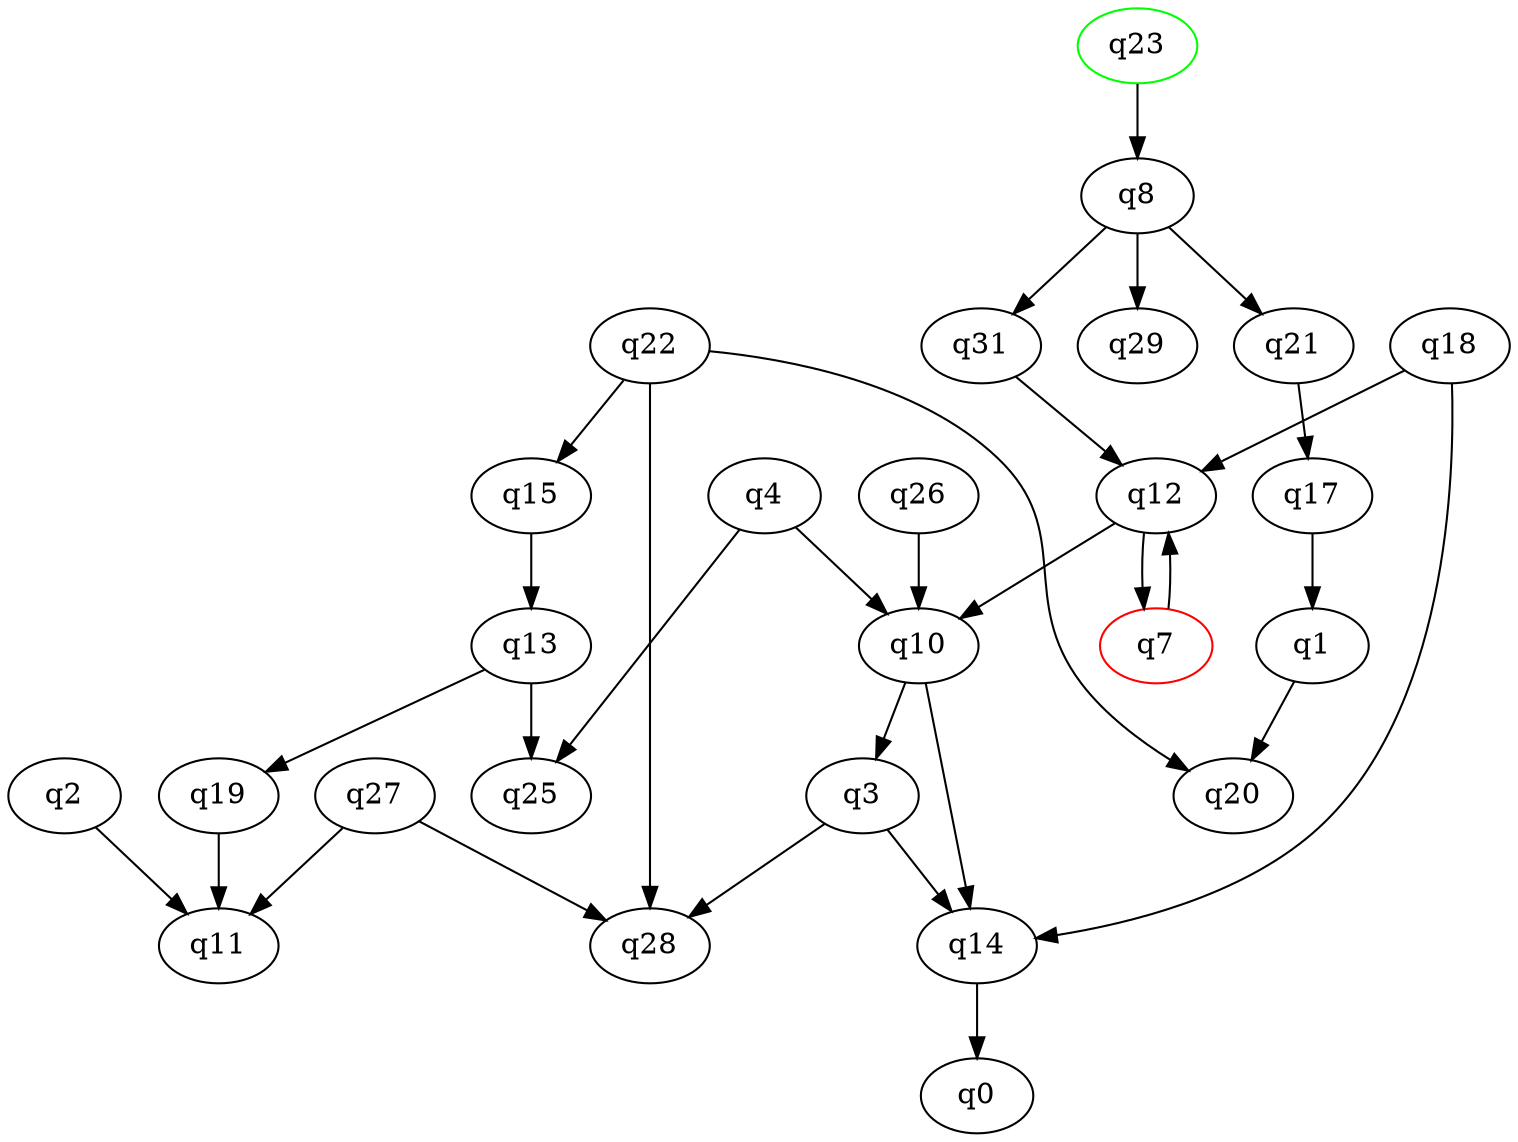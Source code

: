 digraph A{
q23 [initial=1,color=green];
q7 [final=1,color=red];
q1 -> q20;
q2 -> q11;
q3 -> q14;
q3 -> q28;
q4 -> q10;
q4 -> q25;
q7 -> q12;
q8 -> q21;
q8 -> q29;
q8 -> q31;
q10 -> q3;
q10 -> q14;
q12 -> q7;
q12 -> q10;
q13 -> q19;
q13 -> q25;
q14 -> q0;
q15 -> q13;
q17 -> q1;
q18 -> q12;
q18 -> q14;
q19 -> q11;
q21 -> q17;
q22 -> q15;
q22 -> q20;
q22 -> q28;
q23 -> q8;
q26 -> q10;
q27 -> q11;
q27 -> q28;
q31 -> q12;
}